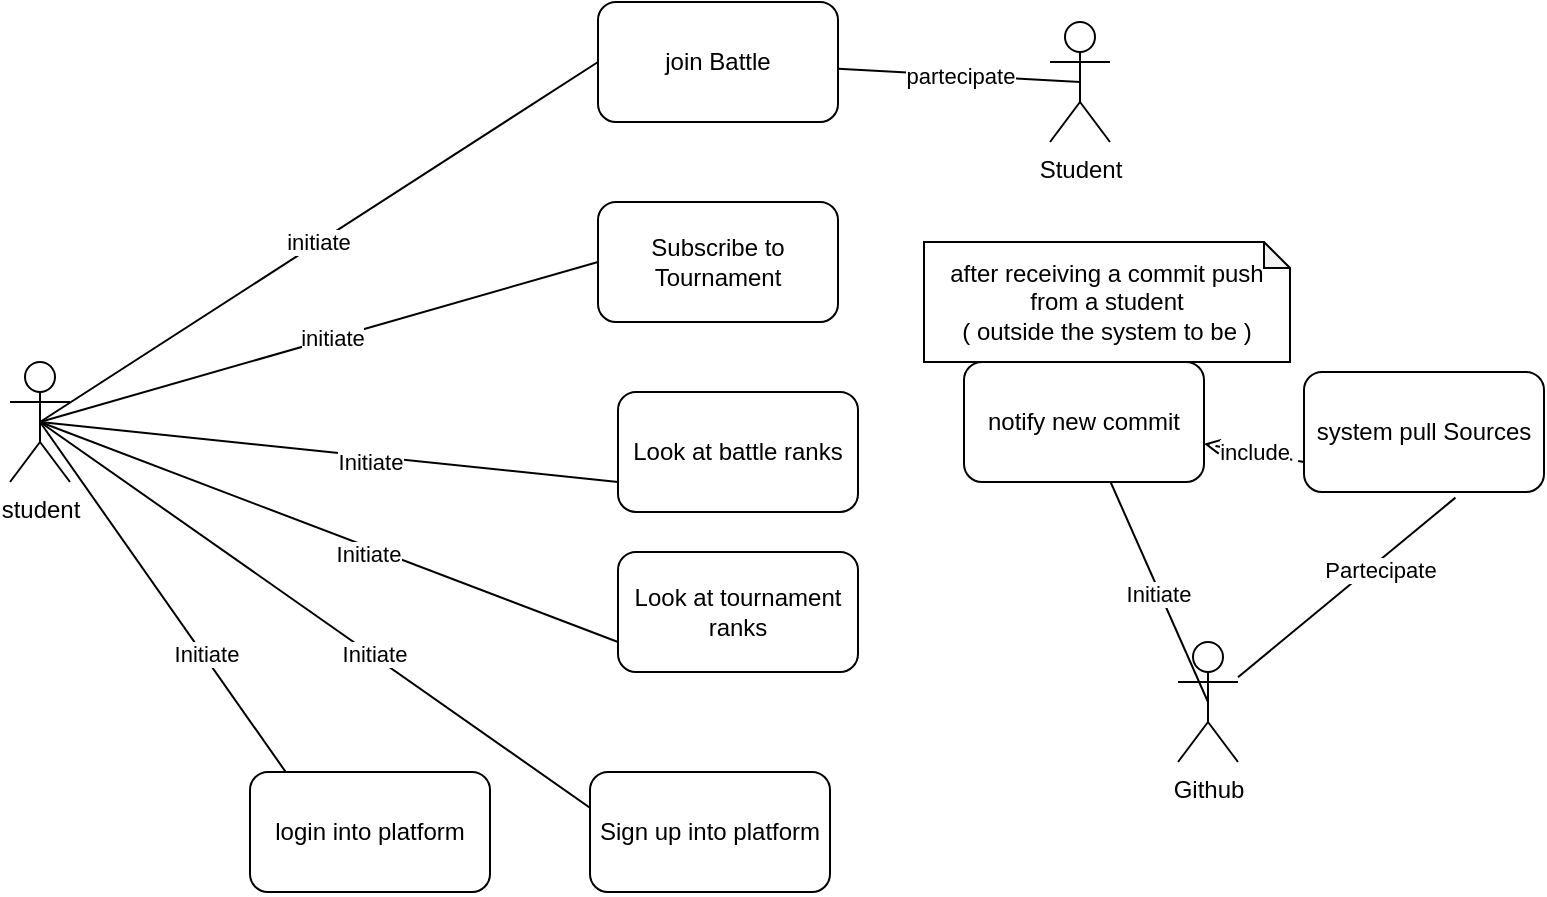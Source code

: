 <mxfile>
    <diagram id="-HNkpziOwyXXjKTNa3ra" name="Pagina-1">
        <mxGraphModel dx="1086" dy="674" grid="1" gridSize="10" guides="1" tooltips="1" connect="1" arrows="1" fold="1" page="1" pageScale="1" pageWidth="827" pageHeight="1169" math="0" shadow="0">
            <root>
                <mxCell id="0"/>
                <mxCell id="1" parent="0"/>
                <mxCell id="2" value="initiate" style="rounded=0;orthogonalLoop=1;jettySize=auto;html=1;exitX=0.5;exitY=0.5;exitDx=0;exitDy=0;exitPerimeter=0;entryX=0;entryY=0.5;entryDx=0;entryDy=0;endArrow=none;endFill=0;" edge="1" parent="1" source="4" target="9">
                    <mxGeometry relative="1" as="geometry"/>
                </mxCell>
                <mxCell id="4" value="student" style="shape=umlActor;verticalLabelPosition=bottom;verticalAlign=top;html=1;outlineConnect=0;" vertex="1" parent="1">
                    <mxGeometry x="60" y="320" width="30" height="60" as="geometry"/>
                </mxCell>
                <mxCell id="7" value="partecipate" style="rounded=0;orthogonalLoop=1;jettySize=auto;html=1;exitX=0.5;exitY=0.5;exitDx=0;exitDy=0;exitPerimeter=0;endArrow=none;endFill=0;" edge="1" parent="1" source="8" target="9">
                    <mxGeometry relative="1" as="geometry">
                        <mxPoint x="230" y="495" as="targetPoint"/>
                    </mxGeometry>
                </mxCell>
                <mxCell id="8" value="Student" style="shape=umlActor;verticalLabelPosition=bottom;verticalAlign=top;html=1;outlineConnect=0;" vertex="1" parent="1">
                    <mxGeometry x="580" y="150" width="30" height="60" as="geometry"/>
                </mxCell>
                <mxCell id="9" value="join Battle" style="rounded=1;whiteSpace=wrap;html=1;" vertex="1" parent="1">
                    <mxGeometry x="354" y="140" width="120" height="60" as="geometry"/>
                </mxCell>
                <mxCell id="22" style="rounded=0;orthogonalLoop=1;jettySize=auto;html=1;entryX=0;entryY=0.5;entryDx=0;entryDy=0;endArrow=none;endFill=0;exitX=0.5;exitY=0.5;exitDx=0;exitDy=0;exitPerimeter=0;" edge="1" parent="1" source="4" target="30">
                    <mxGeometry relative="1" as="geometry">
                        <mxPoint x="260" y="200" as="sourcePoint"/>
                    </mxGeometry>
                </mxCell>
                <mxCell id="23" value="initiate" style="edgeLabel;html=1;align=center;verticalAlign=middle;resizable=0;points=[];" vertex="1" connectable="0" parent="22">
                    <mxGeometry x="0.048" relative="1" as="geometry">
                        <mxPoint as="offset"/>
                    </mxGeometry>
                </mxCell>
                <mxCell id="24" style="orthogonalLoop=1;jettySize=auto;html=1;entryX=0;entryY=0.75;entryDx=0;entryDy=0;strokeColor=default;endArrow=none;endFill=0;exitX=0.5;exitY=0.5;exitDx=0;exitDy=0;exitPerimeter=0;" edge="1" parent="1" source="4" target="31">
                    <mxGeometry relative="1" as="geometry">
                        <mxPoint x="260" y="178" as="sourcePoint"/>
                    </mxGeometry>
                </mxCell>
                <mxCell id="25" value="Initiate" style="edgeLabel;html=1;align=center;verticalAlign=middle;resizable=0;points=[];" vertex="1" connectable="0" parent="24">
                    <mxGeometry x="0.142" y="-3" relative="1" as="geometry">
                        <mxPoint as="offset"/>
                    </mxGeometry>
                </mxCell>
                <mxCell id="26" style="rounded=0;orthogonalLoop=1;jettySize=auto;html=1;entryX=0.5;entryY=1;entryDx=0;entryDy=0;endArrow=none;endFill=0;exitX=0.5;exitY=0.5;exitDx=0;exitDy=0;exitPerimeter=0;" edge="1" parent="1" source="4" target="29">
                    <mxGeometry relative="1" as="geometry">
                        <mxPoint x="230" y="170" as="sourcePoint"/>
                    </mxGeometry>
                </mxCell>
                <mxCell id="27" value="Initiate" style="edgeLabel;html=1;align=center;verticalAlign=middle;resizable=0;points=[];" vertex="1" connectable="0" parent="26">
                    <mxGeometry x="-0.007" y="1" relative="1" as="geometry">
                        <mxPoint as="offset"/>
                    </mxGeometry>
                </mxCell>
                <mxCell id="29" value="Sign up into platform" style="rounded=1;whiteSpace=wrap;html=1;" vertex="1" parent="1">
                    <mxGeometry x="350" y="525" width="120" height="60" as="geometry"/>
                </mxCell>
                <mxCell id="30" value="Subscribe to Tournament" style="rounded=1;whiteSpace=wrap;html=1;" vertex="1" parent="1">
                    <mxGeometry x="354" y="240" width="120" height="60" as="geometry"/>
                </mxCell>
                <mxCell id="31" value="Look at tournament ranks" style="rounded=1;whiteSpace=wrap;html=1;" vertex="1" parent="1">
                    <mxGeometry x="364" y="415" width="120" height="60" as="geometry"/>
                </mxCell>
                <mxCell id="35" style="rounded=0;orthogonalLoop=1;jettySize=auto;html=1;entryX=0.5;entryY=1;entryDx=0;entryDy=0;endArrow=none;endFill=0;exitX=0.5;exitY=0.5;exitDx=0;exitDy=0;exitPerimeter=0;" edge="1" parent="1" target="37" source="4">
                    <mxGeometry relative="1" as="geometry">
                        <mxPoint x="120" y="350" as="sourcePoint"/>
                    </mxGeometry>
                </mxCell>
                <mxCell id="36" value="Initiate" style="edgeLabel;html=1;align=center;verticalAlign=middle;resizable=0;points=[];" vertex="1" connectable="0" parent="35">
                    <mxGeometry x="-0.007" y="1" relative="1" as="geometry">
                        <mxPoint as="offset"/>
                    </mxGeometry>
                </mxCell>
                <mxCell id="37" value="login into platform" style="rounded=1;whiteSpace=wrap;html=1;" vertex="1" parent="1">
                    <mxGeometry x="180" y="525" width="120" height="60" as="geometry"/>
                </mxCell>
                <mxCell id="51" value="include" style="edgeStyle=none;html=1;exitX=0;exitY=0.75;exitDx=0;exitDy=0;endArrow=open;endFill=0;dashed=1;" edge="1" parent="1" source="41" target="50">
                    <mxGeometry relative="1" as="geometry"/>
                </mxCell>
                <mxCell id="41" value="system pull Sources" style="rounded=1;whiteSpace=wrap;html=1;" vertex="1" parent="1">
                    <mxGeometry x="707" y="325" width="120" height="60" as="geometry"/>
                </mxCell>
                <mxCell id="42" value="Github" style="shape=umlActor;verticalLabelPosition=bottom;verticalAlign=top;html=1;outlineConnect=0;" vertex="1" parent="1">
                    <mxGeometry x="644" y="460" width="30" height="60" as="geometry"/>
                </mxCell>
                <mxCell id="43" style="rounded=0;orthogonalLoop=1;jettySize=auto;html=1;entryX=0.631;entryY=1.047;entryDx=0;entryDy=0;entryPerimeter=0;endArrow=none;endFill=0;" edge="1" parent="1" source="42" target="41">
                    <mxGeometry relative="1" as="geometry"/>
                </mxCell>
                <mxCell id="44" value="Partecipate" style="edgeLabel;html=1;align=center;verticalAlign=middle;resizable=0;points=[];" vertex="1" connectable="0" parent="43">
                    <mxGeometry x="0.233" y="-2" relative="1" as="geometry">
                        <mxPoint x="2" as="offset"/>
                    </mxGeometry>
                </mxCell>
                <mxCell id="48" style="rounded=0;orthogonalLoop=1;jettySize=auto;html=1;endArrow=none;endFill=0;exitX=0.5;exitY=0.5;exitDx=0;exitDy=0;exitPerimeter=0;" edge="1" parent="1" target="50" source="42">
                    <mxGeometry relative="1" as="geometry">
                        <mxPoint x="567" y="525" as="sourcePoint"/>
                    </mxGeometry>
                </mxCell>
                <mxCell id="49" value="Initiate" style="edgeLabel;html=1;align=center;verticalAlign=middle;resizable=0;points=[];" vertex="1" connectable="0" parent="48">
                    <mxGeometry x="-0.007" y="1" relative="1" as="geometry">
                        <mxPoint as="offset"/>
                    </mxGeometry>
                </mxCell>
                <mxCell id="50" value="notify new commit" style="rounded=1;whiteSpace=wrap;html=1;" vertex="1" parent="1">
                    <mxGeometry x="537" y="320" width="120" height="60" as="geometry"/>
                </mxCell>
                <mxCell id="52" value="&lt;div&gt;after receiving a commit push from a student&lt;/div&gt;&lt;div&gt;( outside the system to be )&lt;br&gt;&lt;/div&gt;" style="shape=note;whiteSpace=wrap;html=1;backgroundOutline=1;darkOpacity=0.05;size=13;" vertex="1" parent="1">
                    <mxGeometry x="517" y="260" width="183" height="60" as="geometry"/>
                </mxCell>
                <mxCell id="53" style="orthogonalLoop=1;jettySize=auto;html=1;entryX=0;entryY=0.75;entryDx=0;entryDy=0;strokeColor=default;endArrow=none;endFill=0;" edge="1" parent="1" target="55">
                    <mxGeometry relative="1" as="geometry">
                        <mxPoint x="75" y="350" as="sourcePoint"/>
                    </mxGeometry>
                </mxCell>
                <mxCell id="54" value="Initiate" style="edgeLabel;html=1;align=center;verticalAlign=middle;resizable=0;points=[];" vertex="1" connectable="0" parent="53">
                    <mxGeometry x="0.142" y="-3" relative="1" as="geometry">
                        <mxPoint as="offset"/>
                    </mxGeometry>
                </mxCell>
                <mxCell id="55" value="Look at battle ranks" style="rounded=1;whiteSpace=wrap;html=1;" vertex="1" parent="1">
                    <mxGeometry x="364" y="335" width="120" height="60" as="geometry"/>
                </mxCell>
            </root>
        </mxGraphModel>
    </diagram>
</mxfile>